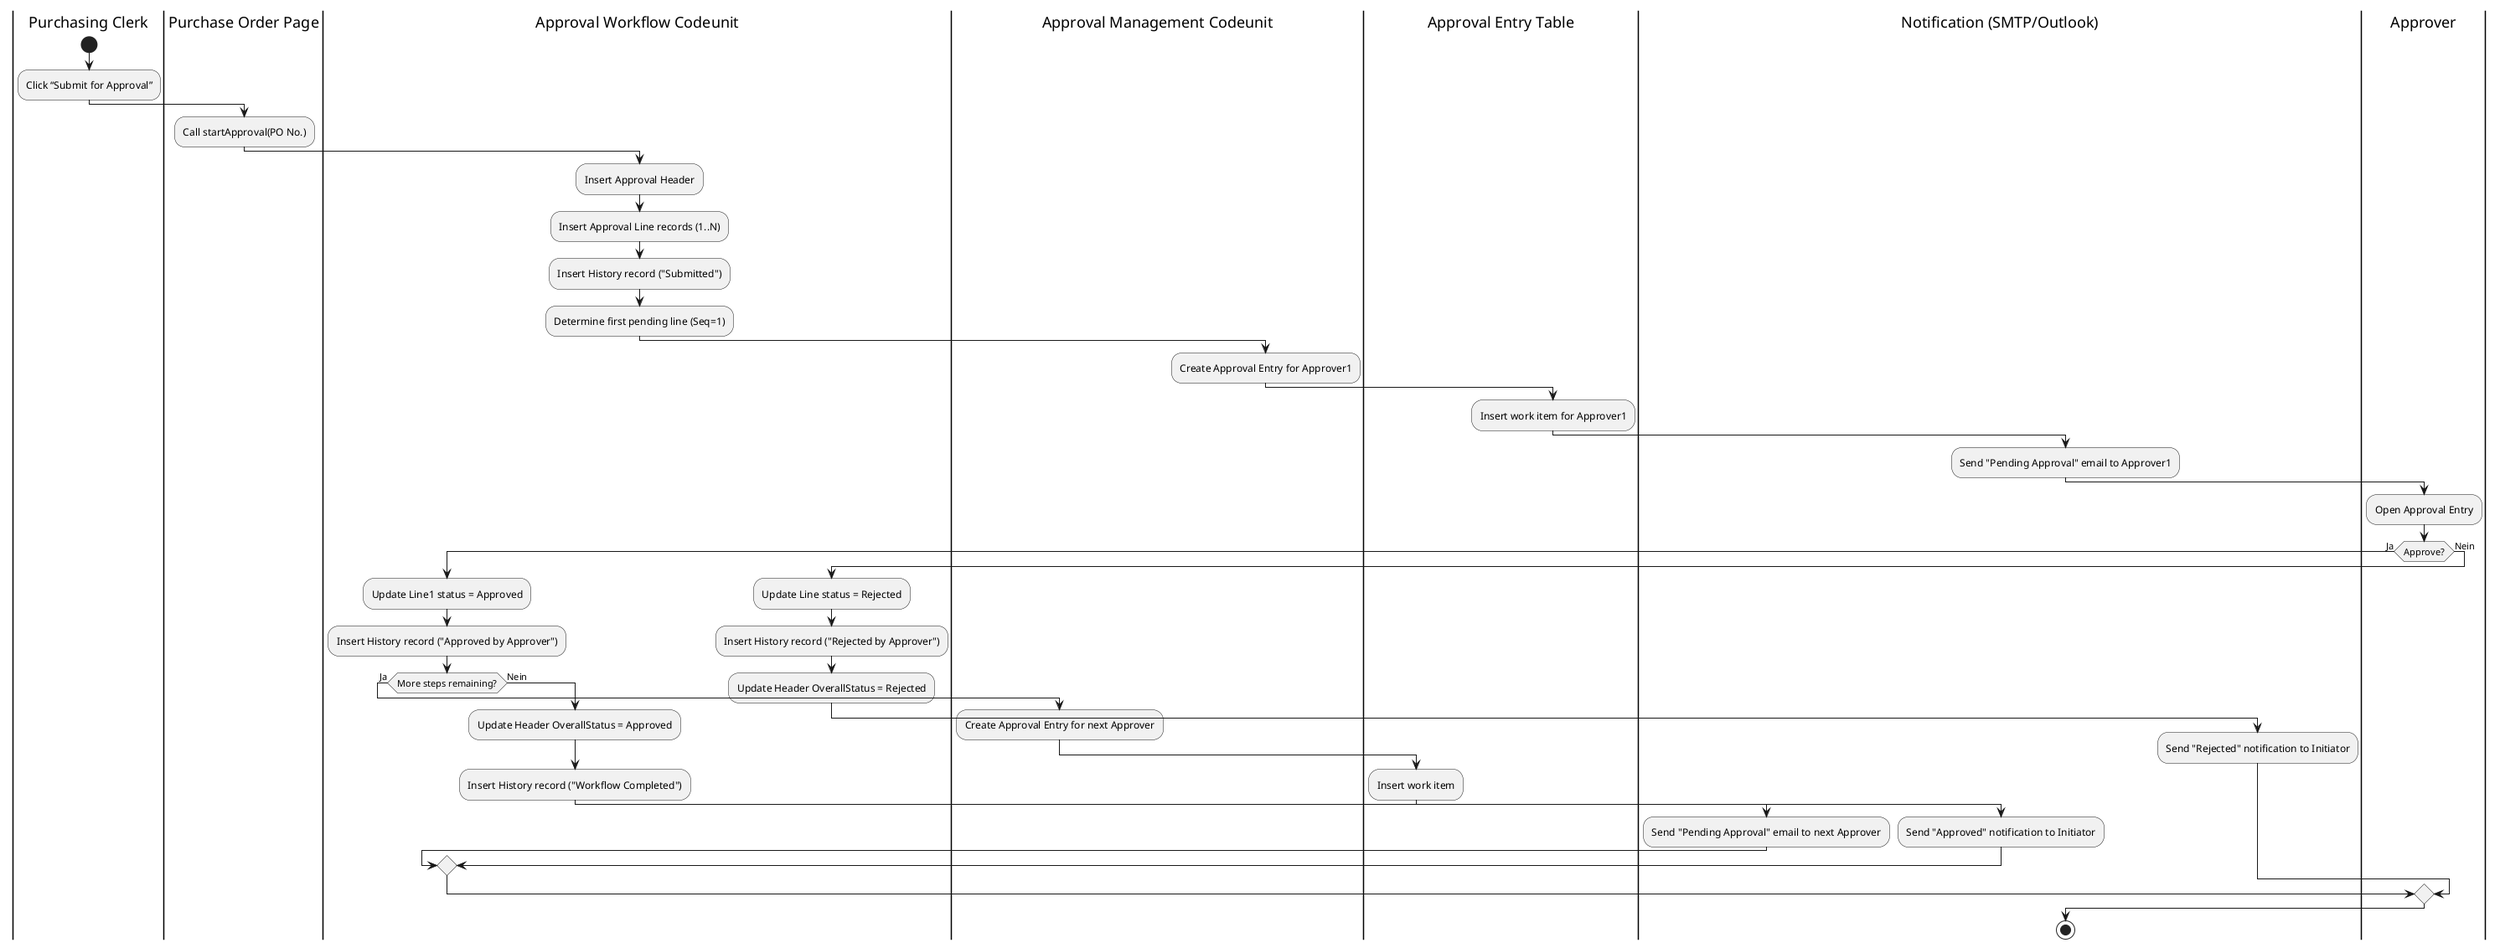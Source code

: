 @startuml WorkflowDiagram
skinparam linetype ortho

|Purchasing Clerk|
start
:Click “Submit for Approval”;

|Purchase Order Page|
:Call startApproval(PO No.);

|Approval Workflow Codeunit|
:Insert Approval Header;
:Insert Approval Line records (1..N);
:Insert History record ("Submitted");
:Determine first pending line (Seq=1);

|Approval Management Codeunit|
:Create Approval Entry for Approver1;

|Approval Entry Table|
:Insert work item for Approver1;

|Notification (SMTP/Outlook)|
:Send "Pending Approval" email to Approver1;

|Approver|
:Open Approval Entry;
if (Approve?) then (Ja)
  |Approval Workflow Codeunit|
  :Update Line1 status = Approved;
  :Insert History record ("Approved by Approver");
  
  if (More steps remaining?) then (Ja)
    |Approval Management Codeunit|
    :Create Approval Entry for next Approver;
    |Approval Entry Table|
    :Insert work item;
    |Notification (SMTP/Outlook)|
    :Send "Pending Approval" email to next Approver;
  else (Nein)
    |Approval Workflow Codeunit|
    :Update Header OverallStatus = Approved;
    :Insert History record ("Workflow Completed");
    |Notification (SMTP/Outlook)|
    :Send "Approved" notification to Initiator;
  endif

else (Nein)
  |Approval Workflow Codeunit|
  :Update Line status = Rejected;
  :Insert History record ("Rejected by Approver");
  :Update Header OverallStatus = Rejected;
  |Notification (SMTP/Outlook)|
  :Send "Rejected" notification to Initiator;
endif

stop
@enduml